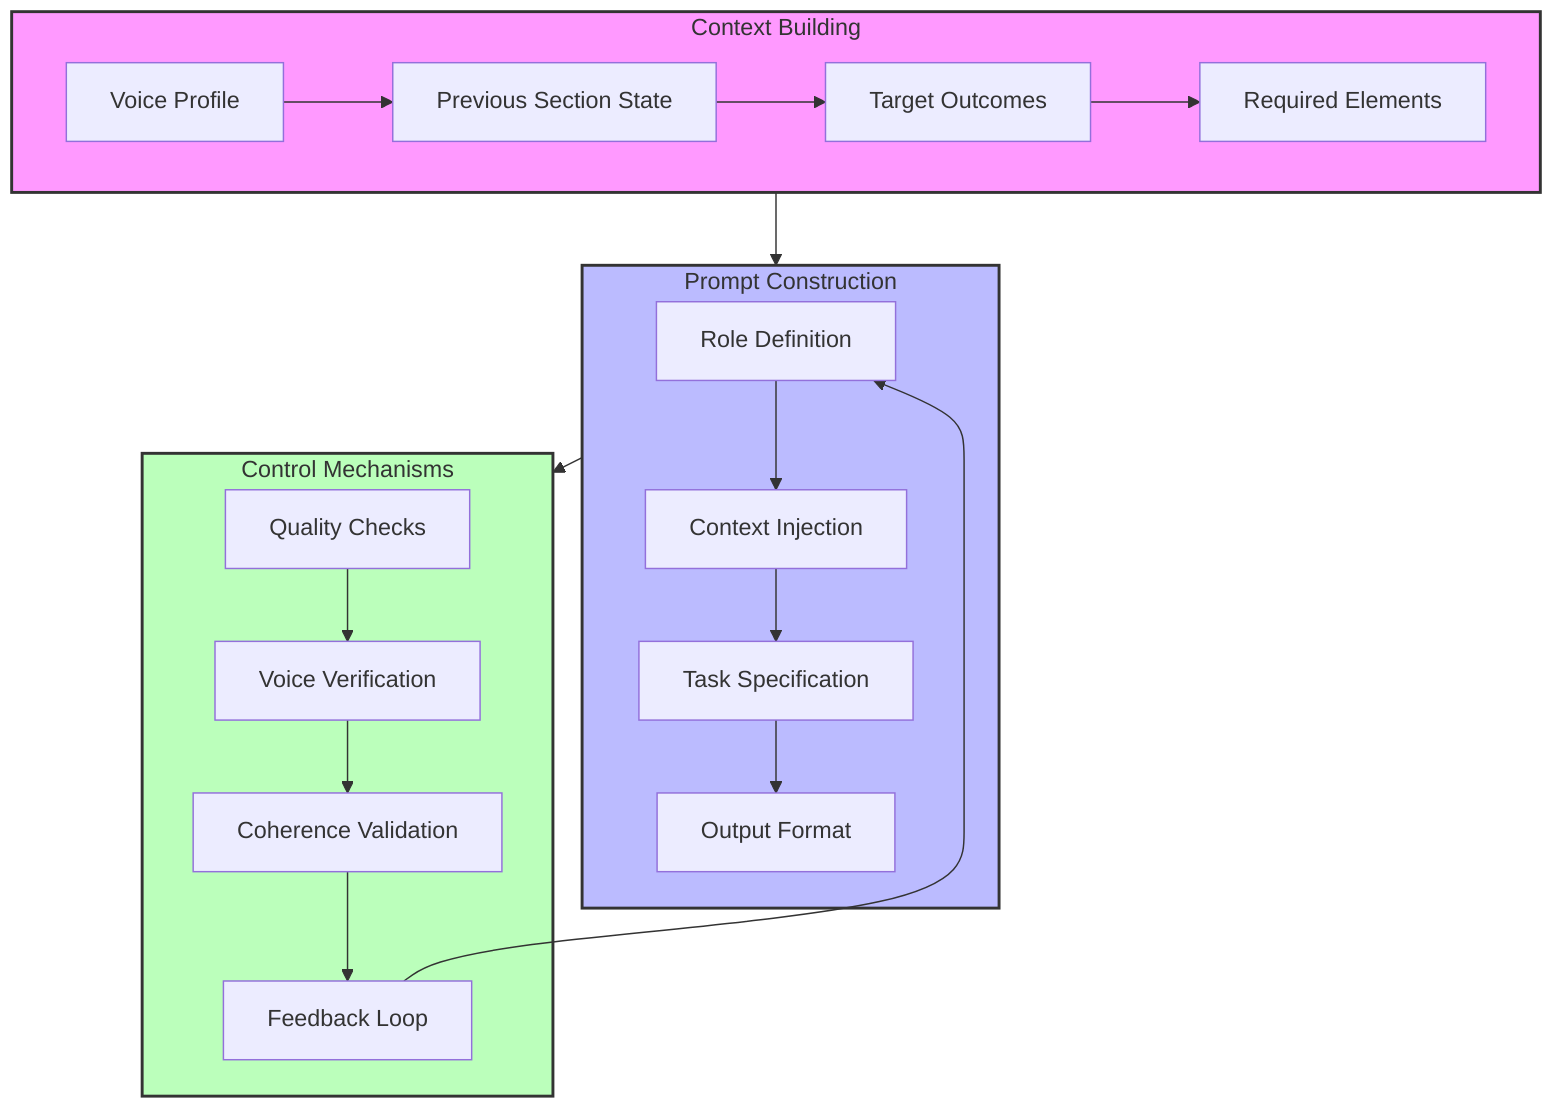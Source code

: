 flowchart TD
    subgraph Context[Context Building]
        A[Voice Profile] --> B[Previous Section State]
        B --> C[Target Outcomes]
        C --> D[Required Elements]
    end

    subgraph Prompt[Prompt Construction]
        E[Role Definition] --> F[Context Injection]
        F --> G[Task Specification]
        G --> H[Output Format]
    end

    subgraph Control[Control Mechanisms]
        I[Quality Checks] --> J[Voice Verification]
        J --> K[Coherence Validation]
        K --> L[Feedback Loop]
    end

    Context --> Prompt
    Prompt --> Control
    L --> E

    style Context fill:#f9f,stroke:#333,stroke-width:2px
    style Prompt fill:#bbf,stroke:#333,stroke-width:2px
    style Control fill:#bfb,stroke:#333,stroke-width:2px